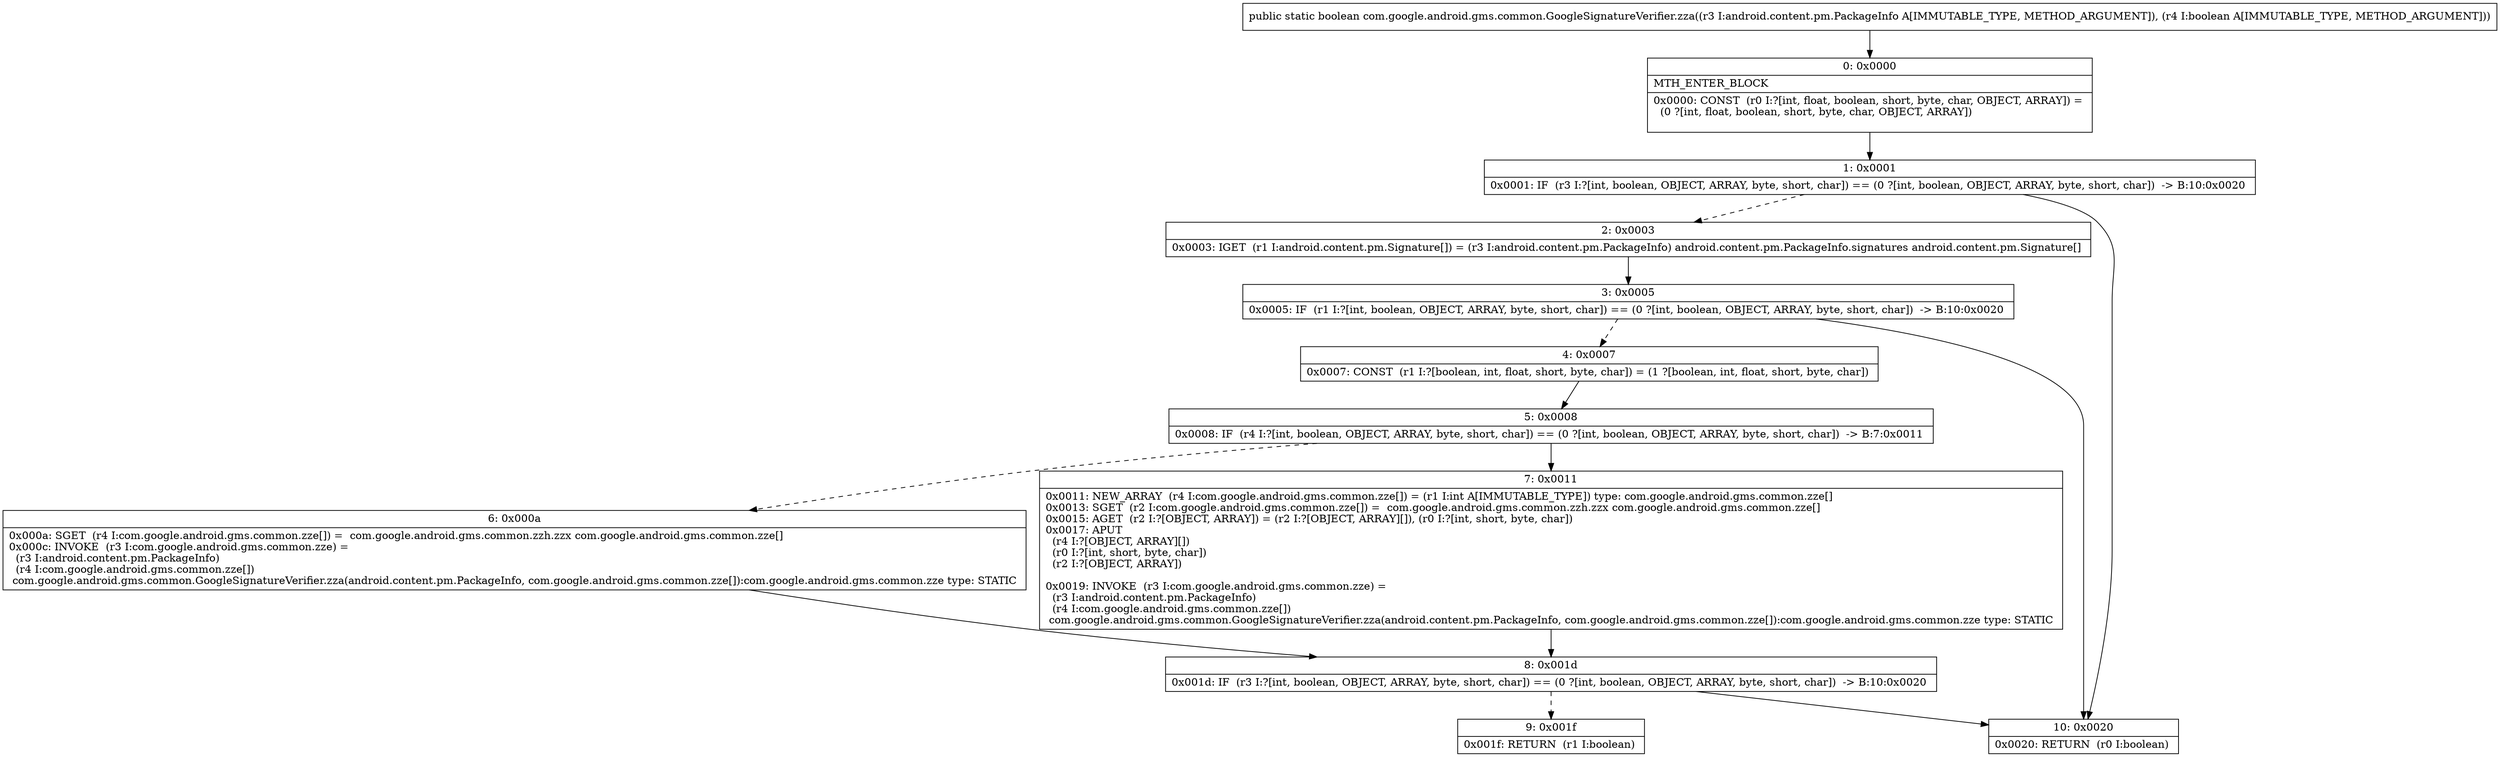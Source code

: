 digraph "CFG forcom.google.android.gms.common.GoogleSignatureVerifier.zza(Landroid\/content\/pm\/PackageInfo;Z)Z" {
Node_0 [shape=record,label="{0\:\ 0x0000|MTH_ENTER_BLOCK\l|0x0000: CONST  (r0 I:?[int, float, boolean, short, byte, char, OBJECT, ARRAY]) = \l  (0 ?[int, float, boolean, short, byte, char, OBJECT, ARRAY])\l \l}"];
Node_1 [shape=record,label="{1\:\ 0x0001|0x0001: IF  (r3 I:?[int, boolean, OBJECT, ARRAY, byte, short, char]) == (0 ?[int, boolean, OBJECT, ARRAY, byte, short, char])  \-\> B:10:0x0020 \l}"];
Node_2 [shape=record,label="{2\:\ 0x0003|0x0003: IGET  (r1 I:android.content.pm.Signature[]) = (r3 I:android.content.pm.PackageInfo) android.content.pm.PackageInfo.signatures android.content.pm.Signature[] \l}"];
Node_3 [shape=record,label="{3\:\ 0x0005|0x0005: IF  (r1 I:?[int, boolean, OBJECT, ARRAY, byte, short, char]) == (0 ?[int, boolean, OBJECT, ARRAY, byte, short, char])  \-\> B:10:0x0020 \l}"];
Node_4 [shape=record,label="{4\:\ 0x0007|0x0007: CONST  (r1 I:?[boolean, int, float, short, byte, char]) = (1 ?[boolean, int, float, short, byte, char]) \l}"];
Node_5 [shape=record,label="{5\:\ 0x0008|0x0008: IF  (r4 I:?[int, boolean, OBJECT, ARRAY, byte, short, char]) == (0 ?[int, boolean, OBJECT, ARRAY, byte, short, char])  \-\> B:7:0x0011 \l}"];
Node_6 [shape=record,label="{6\:\ 0x000a|0x000a: SGET  (r4 I:com.google.android.gms.common.zze[]) =  com.google.android.gms.common.zzh.zzx com.google.android.gms.common.zze[] \l0x000c: INVOKE  (r3 I:com.google.android.gms.common.zze) = \l  (r3 I:android.content.pm.PackageInfo)\l  (r4 I:com.google.android.gms.common.zze[])\l com.google.android.gms.common.GoogleSignatureVerifier.zza(android.content.pm.PackageInfo, com.google.android.gms.common.zze[]):com.google.android.gms.common.zze type: STATIC \l}"];
Node_7 [shape=record,label="{7\:\ 0x0011|0x0011: NEW_ARRAY  (r4 I:com.google.android.gms.common.zze[]) = (r1 I:int A[IMMUTABLE_TYPE]) type: com.google.android.gms.common.zze[] \l0x0013: SGET  (r2 I:com.google.android.gms.common.zze[]) =  com.google.android.gms.common.zzh.zzx com.google.android.gms.common.zze[] \l0x0015: AGET  (r2 I:?[OBJECT, ARRAY]) = (r2 I:?[OBJECT, ARRAY][]), (r0 I:?[int, short, byte, char]) \l0x0017: APUT  \l  (r4 I:?[OBJECT, ARRAY][])\l  (r0 I:?[int, short, byte, char])\l  (r2 I:?[OBJECT, ARRAY])\l \l0x0019: INVOKE  (r3 I:com.google.android.gms.common.zze) = \l  (r3 I:android.content.pm.PackageInfo)\l  (r4 I:com.google.android.gms.common.zze[])\l com.google.android.gms.common.GoogleSignatureVerifier.zza(android.content.pm.PackageInfo, com.google.android.gms.common.zze[]):com.google.android.gms.common.zze type: STATIC \l}"];
Node_8 [shape=record,label="{8\:\ 0x001d|0x001d: IF  (r3 I:?[int, boolean, OBJECT, ARRAY, byte, short, char]) == (0 ?[int, boolean, OBJECT, ARRAY, byte, short, char])  \-\> B:10:0x0020 \l}"];
Node_9 [shape=record,label="{9\:\ 0x001f|0x001f: RETURN  (r1 I:boolean) \l}"];
Node_10 [shape=record,label="{10\:\ 0x0020|0x0020: RETURN  (r0 I:boolean) \l}"];
MethodNode[shape=record,label="{public static boolean com.google.android.gms.common.GoogleSignatureVerifier.zza((r3 I:android.content.pm.PackageInfo A[IMMUTABLE_TYPE, METHOD_ARGUMENT]), (r4 I:boolean A[IMMUTABLE_TYPE, METHOD_ARGUMENT])) }"];
MethodNode -> Node_0;
Node_0 -> Node_1;
Node_1 -> Node_2[style=dashed];
Node_1 -> Node_10;
Node_2 -> Node_3;
Node_3 -> Node_4[style=dashed];
Node_3 -> Node_10;
Node_4 -> Node_5;
Node_5 -> Node_6[style=dashed];
Node_5 -> Node_7;
Node_6 -> Node_8;
Node_7 -> Node_8;
Node_8 -> Node_9[style=dashed];
Node_8 -> Node_10;
}

